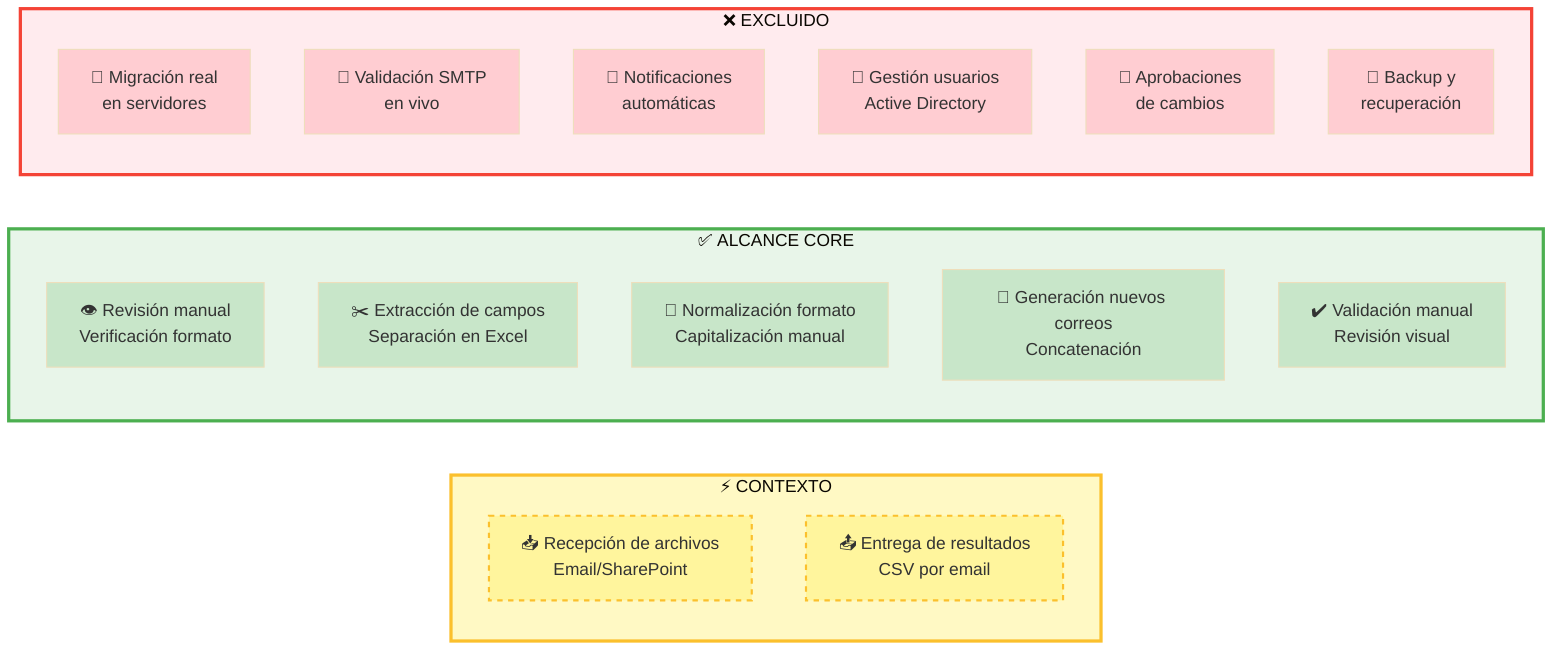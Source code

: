 %%{init: {'theme':'base'}}%%
graph LR
    subgraph CTX["⚡ CONTEXTO"]
        direction TB
        C1[📥 Recepción de archivos<br/>Email/SharePoint]
        C2[📤 Entrega de resultados<br/>CSV por email]
    end
    
    subgraph IN["✅ ALCANCE CORE"]
        direction TB
        I1[👁️ Revisión manual<br/>Verificación formato]
        I2[✂️ Extracción de campos<br/>Separación en Excel]
        I3[📝 Normalización formato<br/>Capitalización manual]
        I4[🔗 Generación nuevos correos<br/>Concatenación]
        I5[✔️ Validación manual<br/>Revisión visual]
    end
    
    subgraph OUT["❌ EXCLUIDO"]
        direction TB
        O1[🚫 Migración real<br/>en servidores]
        O2[🚫 Validación SMTP<br/>en vivo]
        O3[🚫 Notificaciones<br/>automáticas]
        O4[🚫 Gestión usuarios<br/>Active Directory]
        O5[🚫 Aprobaciones<br/>de cambios]
        O6[🚫 Backup y<br/>recuperación]
    end
    
    style CTX fill:#fff9c4,stroke:#fbc02d,stroke-width:3px
    style IN fill:#e8f5e9,stroke:#4caf50,stroke-width:3px
    style OUT fill:#ffebee,stroke:#f44336,stroke-width:3px
    style C1 fill:#fff59d,stroke:#fbc02d,stroke-width:2px,stroke-dasharray: 5 5
    style C2 fill:#fff59d,stroke:#fbc02d,stroke-width:2px,stroke-dasharray: 5 5
    style I1 fill:#c8e6c9
    style I2 fill:#c8e6c9
    style I3 fill:#c8e6c9
    style I4 fill:#c8e6c9
    style I5 fill:#c8e6c9
    style O1 fill:#ffcdd2
    style O2 fill:#ffcdd2
    style O3 fill:#ffcdd2
    style O4 fill:#ffcdd2
    style O5 fill:#ffcdd2
    style O6 fill:#ffcdd2